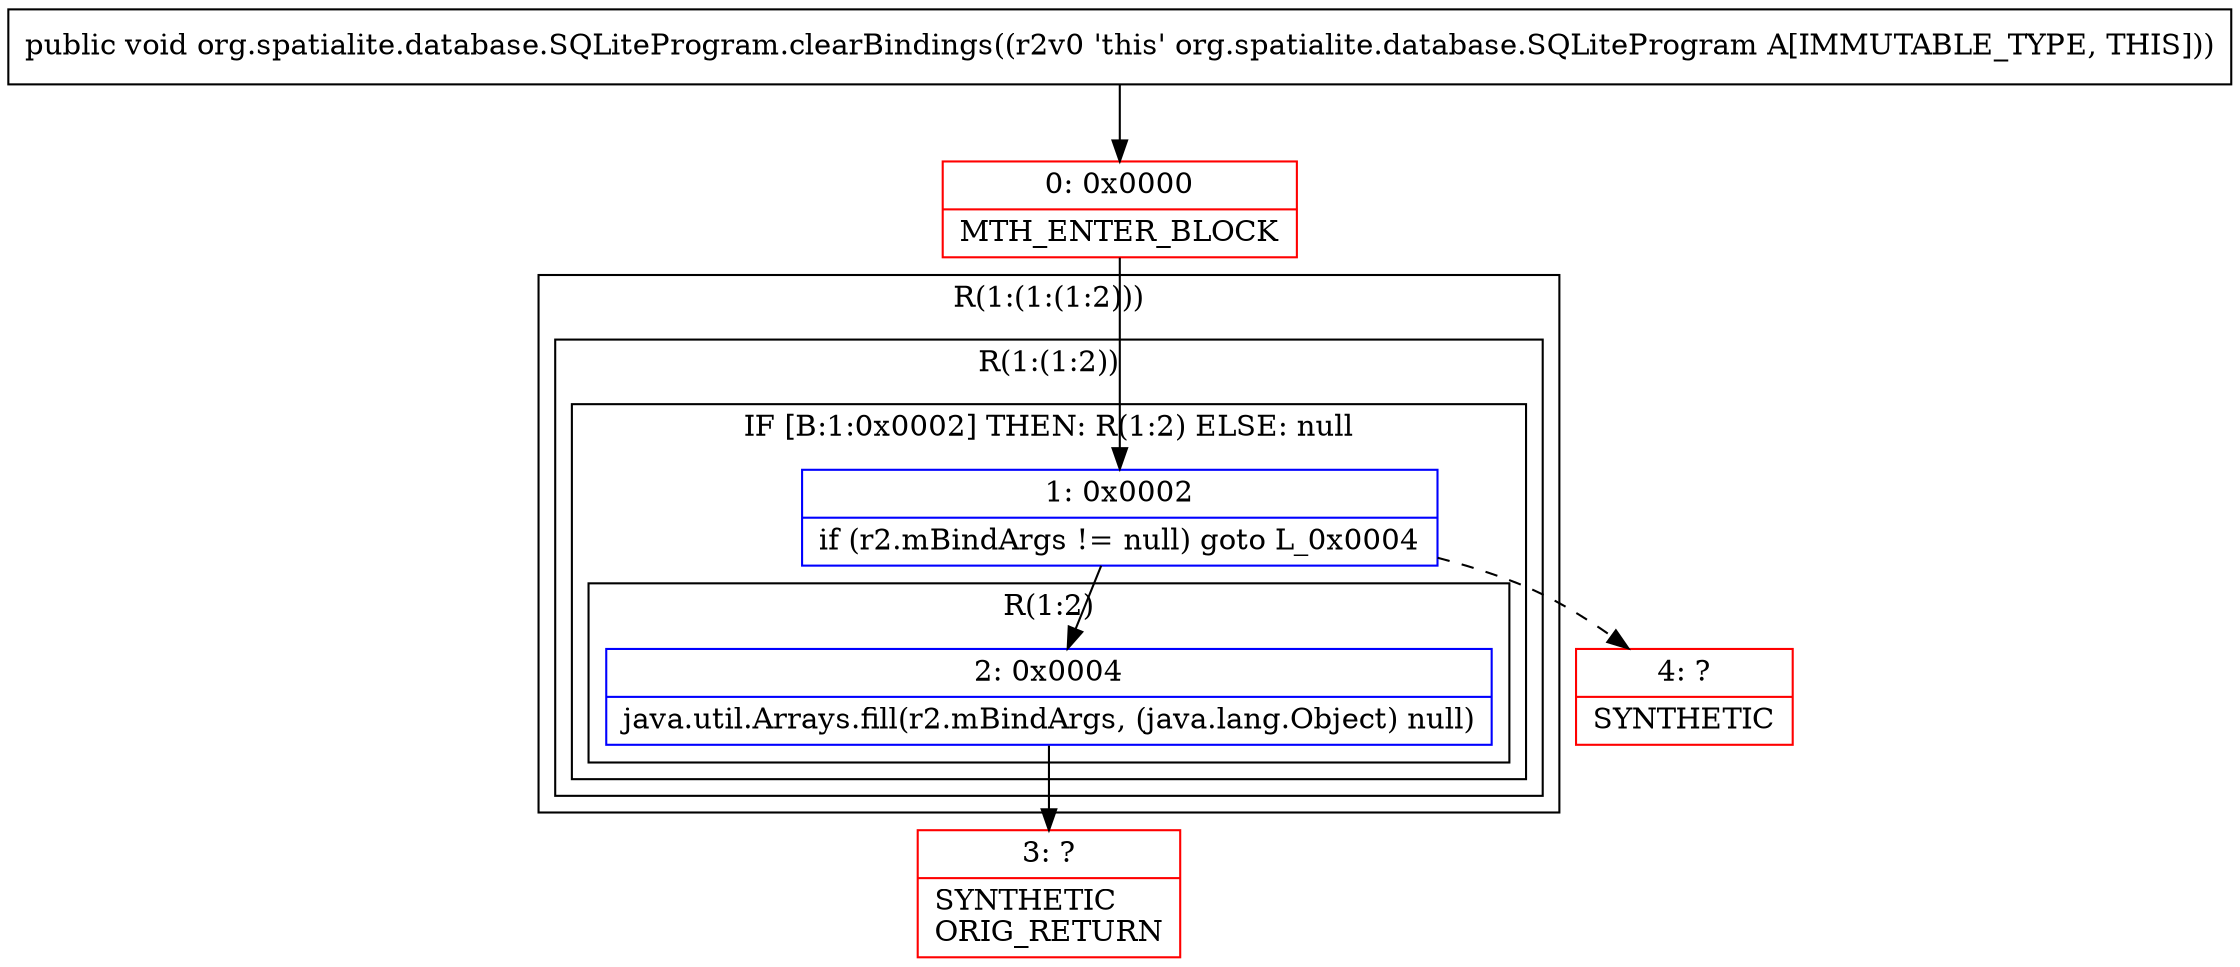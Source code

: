 digraph "CFG fororg.spatialite.database.SQLiteProgram.clearBindings()V" {
subgraph cluster_Region_1895795568 {
label = "R(1:(1:(1:2)))";
node [shape=record,color=blue];
subgraph cluster_Region_916224723 {
label = "R(1:(1:2))";
node [shape=record,color=blue];
subgraph cluster_IfRegion_1690736086 {
label = "IF [B:1:0x0002] THEN: R(1:2) ELSE: null";
node [shape=record,color=blue];
Node_1 [shape=record,label="{1\:\ 0x0002|if (r2.mBindArgs != null) goto L_0x0004\l}"];
subgraph cluster_Region_1394781490 {
label = "R(1:2)";
node [shape=record,color=blue];
Node_2 [shape=record,label="{2\:\ 0x0004|java.util.Arrays.fill(r2.mBindArgs, (java.lang.Object) null)\l}"];
}
}
}
}
Node_0 [shape=record,color=red,label="{0\:\ 0x0000|MTH_ENTER_BLOCK\l}"];
Node_3 [shape=record,color=red,label="{3\:\ ?|SYNTHETIC\lORIG_RETURN\l}"];
Node_4 [shape=record,color=red,label="{4\:\ ?|SYNTHETIC\l}"];
MethodNode[shape=record,label="{public void org.spatialite.database.SQLiteProgram.clearBindings((r2v0 'this' org.spatialite.database.SQLiteProgram A[IMMUTABLE_TYPE, THIS])) }"];
MethodNode -> Node_0;
Node_1 -> Node_2;
Node_1 -> Node_4[style=dashed];
Node_2 -> Node_3;
Node_0 -> Node_1;
}

